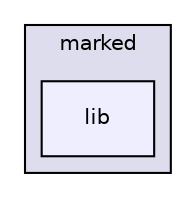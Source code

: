 digraph "gulp-src/node_modules/gulp-html-to-json/node_modules/marked/lib" {
  compound=true
  node [ fontsize="10", fontname="Helvetica"];
  edge [ labelfontsize="10", labelfontname="Helvetica"];
  subgraph clusterdir_be7efd460a2ed58d0396da91948a8915 {
    graph [ bgcolor="#ddddee", pencolor="black", label="marked" fontname="Helvetica", fontsize="10", URL="dir_be7efd460a2ed58d0396da91948a8915.html"]
  dir_835bca9151b2a50651ee01dbf6aea33d [shape=box, label="lib", style="filled", fillcolor="#eeeeff", pencolor="black", URL="dir_835bca9151b2a50651ee01dbf6aea33d.html"];
  }
}
